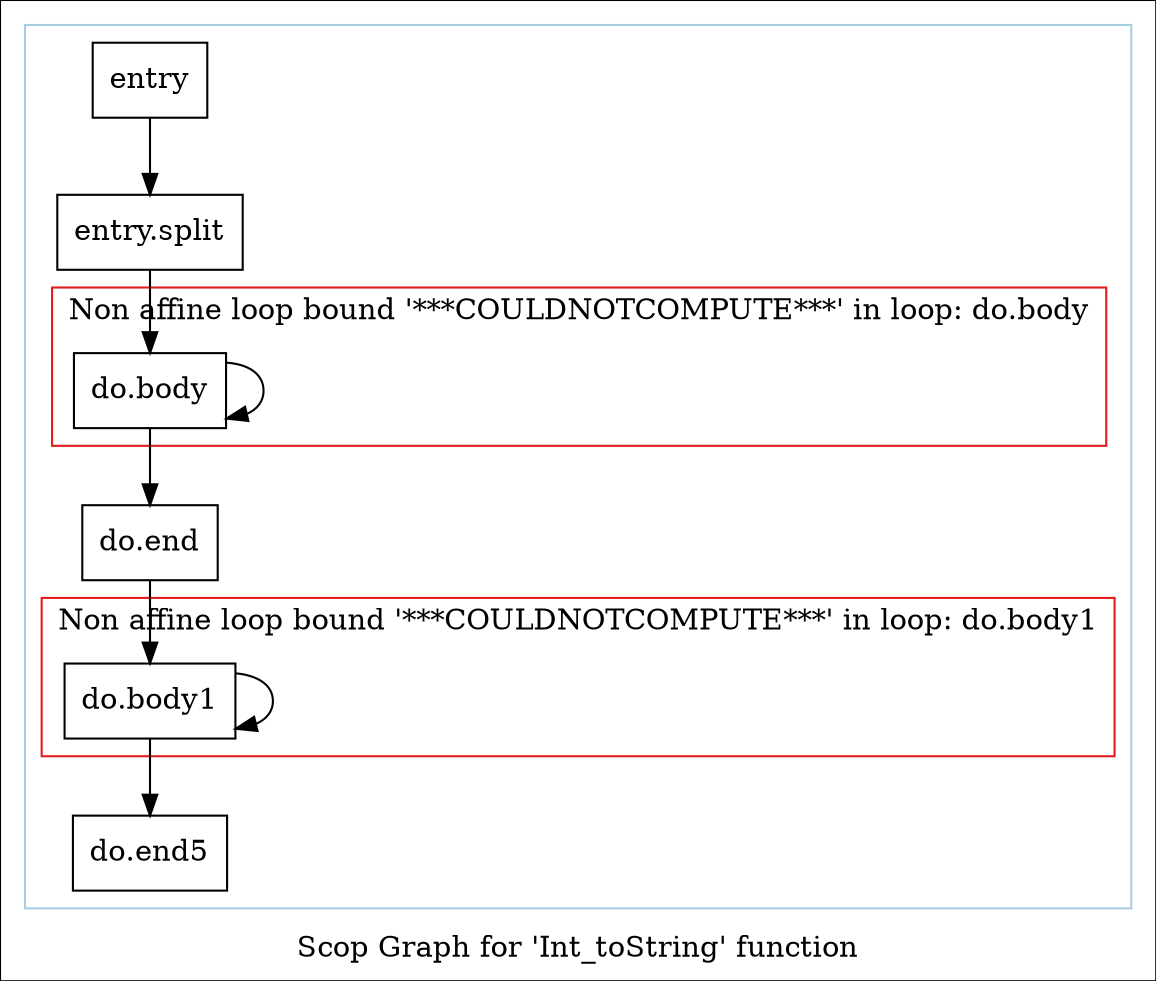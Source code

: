 digraph "Scop Graph for 'Int_toString' function" {
	label="Scop Graph for 'Int_toString' function";

	Node0xc6d4130 [shape=record,label="{entry}"];
	Node0xc6d4130 -> Node0xc6c6cd0;
	Node0xc6c6cd0 [shape=record,label="{entry.split}"];
	Node0xc6c6cd0 -> Node0xc6c6cf0;
	Node0xc6c6cf0 [shape=record,label="{do.body}"];
	Node0xc6c6cf0 -> Node0xc6c6cf0[constraint=false];
	Node0xc6c6cf0 -> Node0xc6c7350;
	Node0xc6c7350 [shape=record,label="{do.end}"];
	Node0xc6c7350 -> Node0xc6c7370;
	Node0xc6c7370 [shape=record,label="{do.body1}"];
	Node0xc6c7370 -> Node0xc6c7370[constraint=false];
	Node0xc6c7370 -> Node0xc6c6dd0;
	Node0xc6c6dd0 [shape=record,label="{do.end5}"];
	colorscheme = "paired12"
        subgraph cluster_0xc775b30 {
          label = "";
          style = solid;
          color = 1
          subgraph cluster_0xc743540 {
            label = "Non affine loop bound '***COULDNOTCOMPUTE***' in loop: do.body";
            style = solid;
            color = 6
            Node0xc6c6cf0;
          }
          subgraph cluster_0xc6d4180 {
            label = "Non affine loop bound '***COULDNOTCOMPUTE***' in loop: do.body1";
            style = solid;
            color = 6
            Node0xc6c7370;
          }
          Node0xc6d4130;
          Node0xc6c6cd0;
          Node0xc6c7350;
          Node0xc6c6dd0;
        }
}
